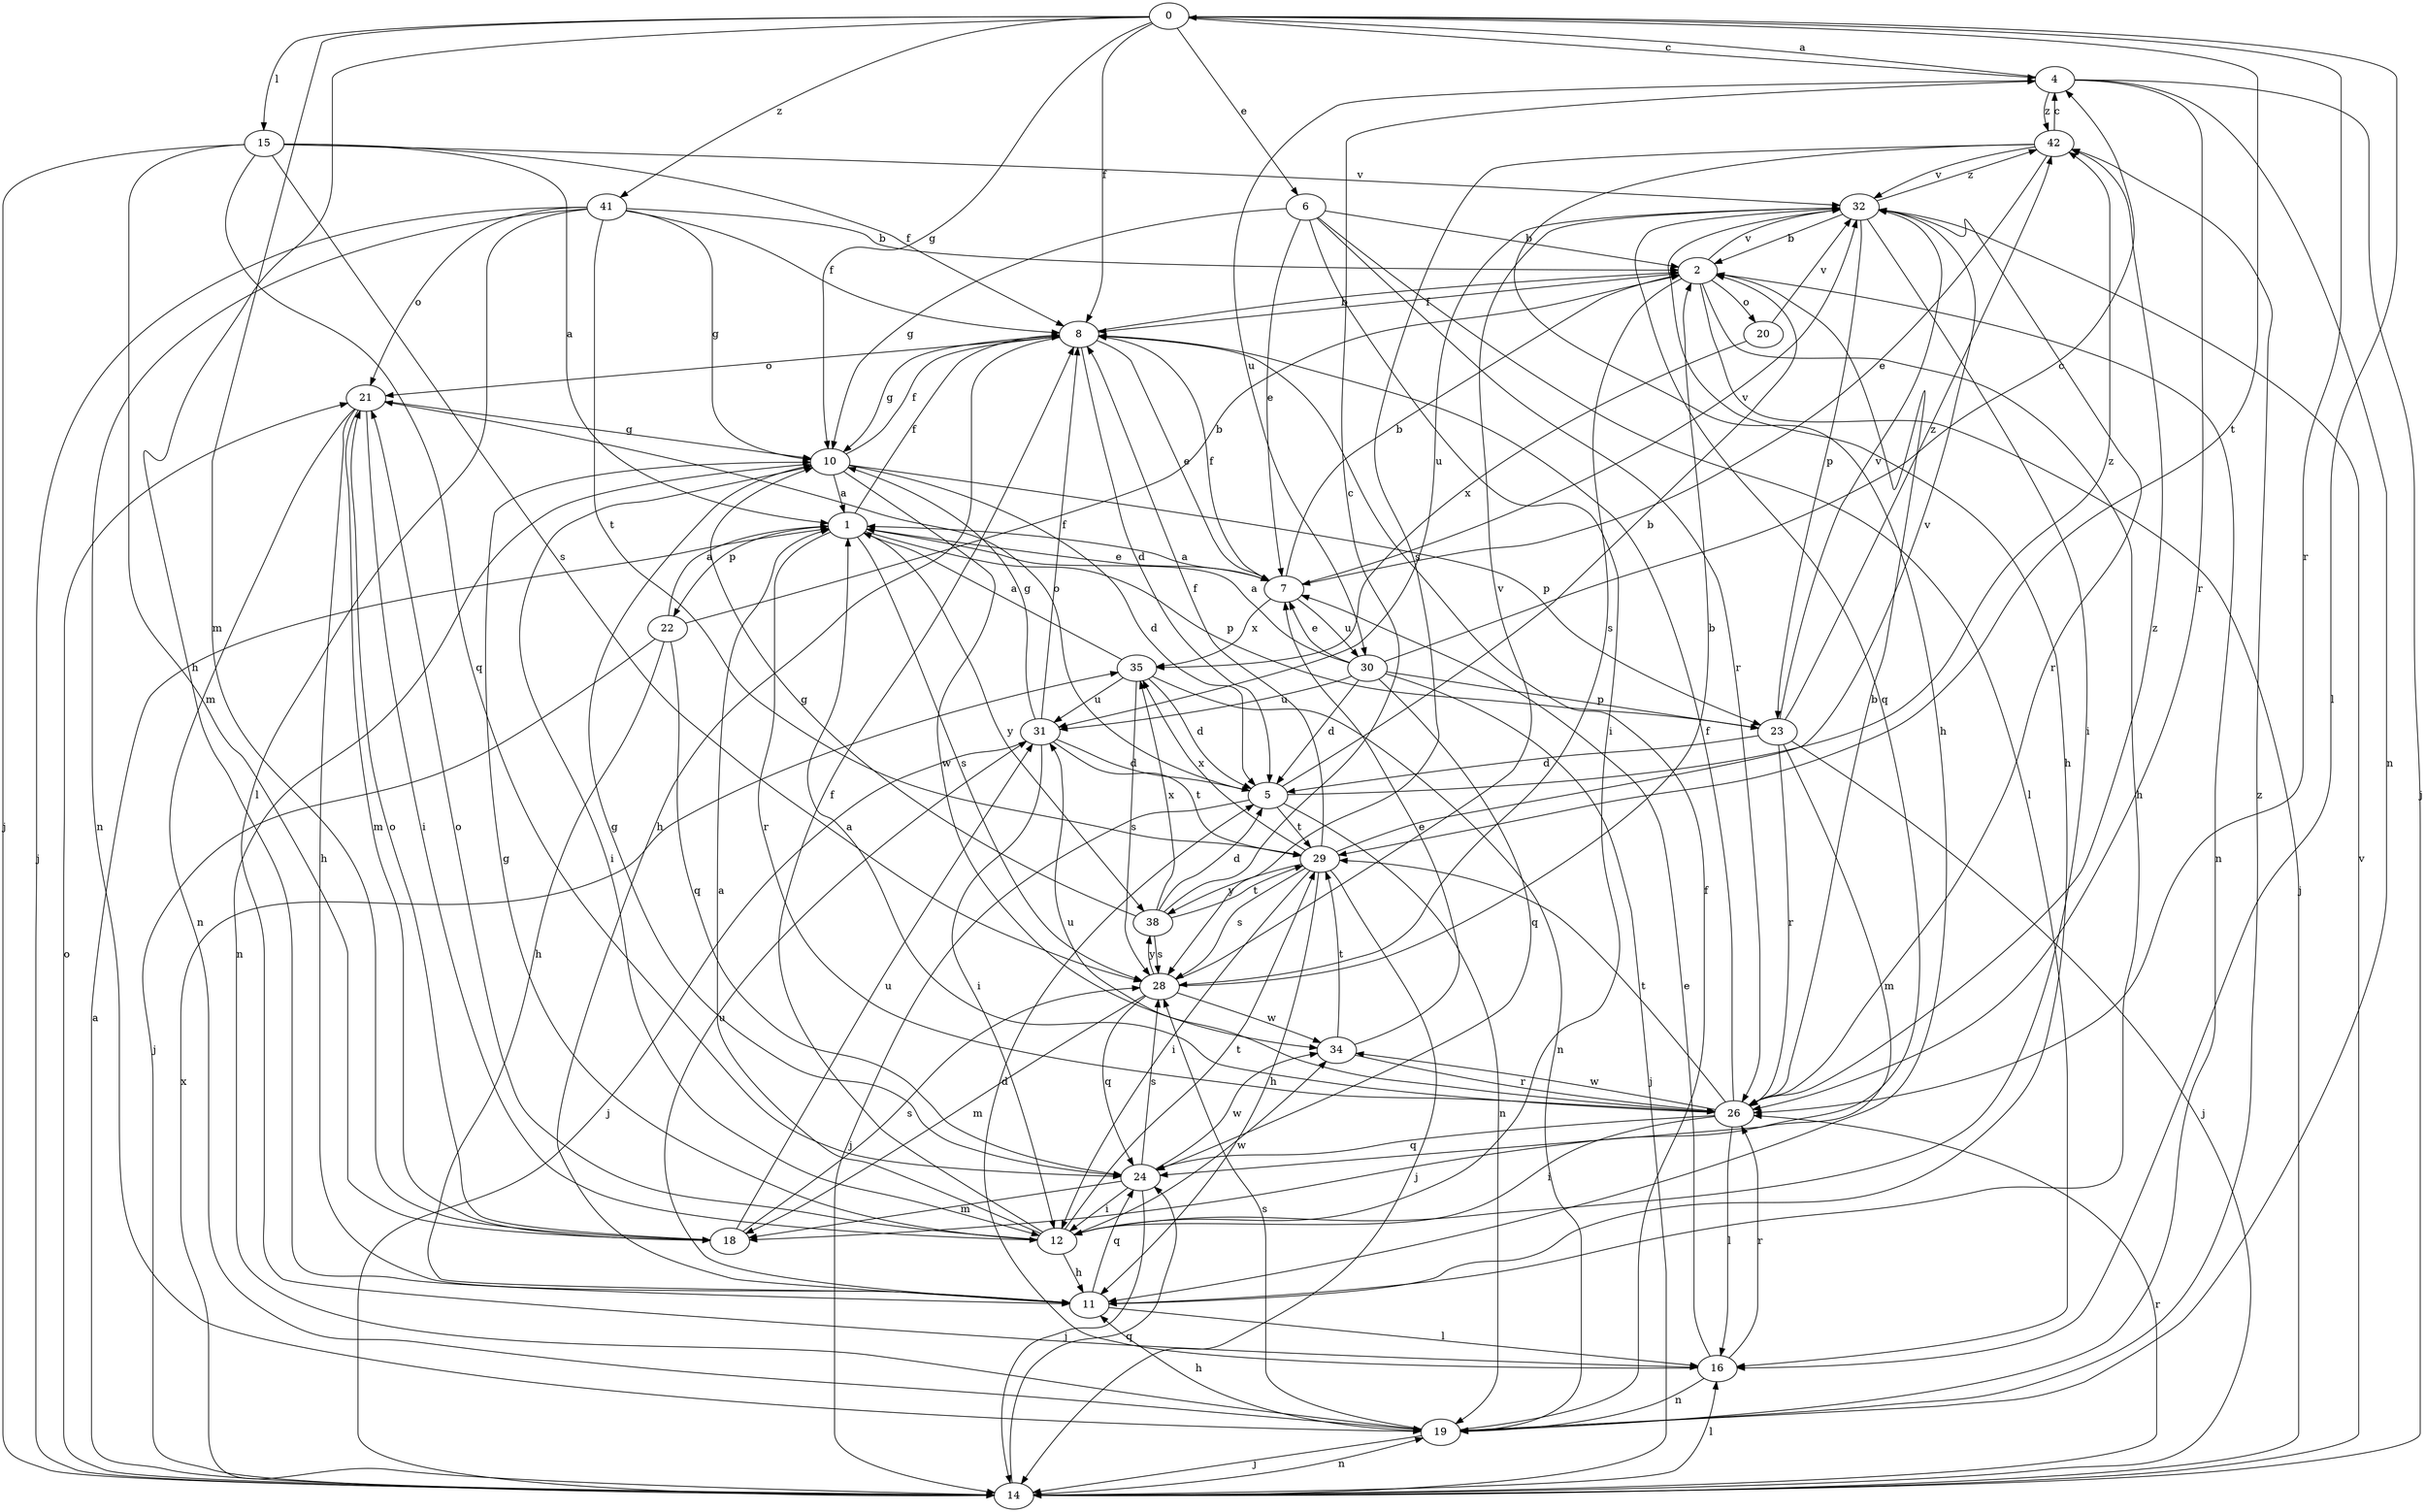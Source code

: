 strict digraph  {
0;
1;
2;
4;
5;
6;
7;
8;
10;
11;
12;
14;
15;
16;
18;
19;
20;
21;
22;
23;
24;
26;
28;
29;
30;
31;
32;
34;
35;
38;
41;
42;
0 -> 4  [label=c];
0 -> 6  [label=e];
0 -> 8  [label=f];
0 -> 10  [label=g];
0 -> 11  [label=h];
0 -> 15  [label=l];
0 -> 16  [label=l];
0 -> 18  [label=m];
0 -> 26  [label=r];
0 -> 29  [label=t];
0 -> 41  [label=z];
1 -> 7  [label=e];
1 -> 8  [label=f];
1 -> 22  [label=p];
1 -> 23  [label=p];
1 -> 26  [label=r];
1 -> 28  [label=s];
1 -> 38  [label=y];
2 -> 8  [label=f];
2 -> 11  [label=h];
2 -> 14  [label=j];
2 -> 19  [label=n];
2 -> 20  [label=o];
2 -> 28  [label=s];
2 -> 32  [label=v];
4 -> 0  [label=a];
4 -> 14  [label=j];
4 -> 19  [label=n];
4 -> 26  [label=r];
4 -> 30  [label=u];
4 -> 42  [label=z];
5 -> 2  [label=b];
5 -> 14  [label=j];
5 -> 19  [label=n];
5 -> 21  [label=o];
5 -> 29  [label=t];
5 -> 42  [label=z];
6 -> 2  [label=b];
6 -> 7  [label=e];
6 -> 10  [label=g];
6 -> 12  [label=i];
6 -> 16  [label=l];
6 -> 26  [label=r];
7 -> 1  [label=a];
7 -> 2  [label=b];
7 -> 8  [label=f];
7 -> 30  [label=u];
7 -> 32  [label=v];
7 -> 35  [label=x];
8 -> 2  [label=b];
8 -> 5  [label=d];
8 -> 7  [label=e];
8 -> 10  [label=g];
8 -> 11  [label=h];
8 -> 21  [label=o];
10 -> 1  [label=a];
10 -> 5  [label=d];
10 -> 8  [label=f];
10 -> 12  [label=i];
10 -> 19  [label=n];
10 -> 23  [label=p];
10 -> 34  [label=w];
11 -> 16  [label=l];
11 -> 24  [label=q];
11 -> 31  [label=u];
12 -> 1  [label=a];
12 -> 8  [label=f];
12 -> 10  [label=g];
12 -> 11  [label=h];
12 -> 21  [label=o];
12 -> 29  [label=t];
12 -> 34  [label=w];
14 -> 1  [label=a];
14 -> 16  [label=l];
14 -> 19  [label=n];
14 -> 21  [label=o];
14 -> 24  [label=q];
14 -> 26  [label=r];
14 -> 32  [label=v];
14 -> 35  [label=x];
15 -> 1  [label=a];
15 -> 8  [label=f];
15 -> 14  [label=j];
15 -> 18  [label=m];
15 -> 24  [label=q];
15 -> 28  [label=s];
15 -> 32  [label=v];
16 -> 5  [label=d];
16 -> 7  [label=e];
16 -> 19  [label=n];
16 -> 26  [label=r];
18 -> 21  [label=o];
18 -> 28  [label=s];
18 -> 31  [label=u];
19 -> 8  [label=f];
19 -> 11  [label=h];
19 -> 14  [label=j];
19 -> 28  [label=s];
19 -> 42  [label=z];
20 -> 32  [label=v];
20 -> 35  [label=x];
21 -> 10  [label=g];
21 -> 11  [label=h];
21 -> 12  [label=i];
21 -> 18  [label=m];
21 -> 19  [label=n];
22 -> 1  [label=a];
22 -> 2  [label=b];
22 -> 11  [label=h];
22 -> 14  [label=j];
22 -> 24  [label=q];
23 -> 5  [label=d];
23 -> 14  [label=j];
23 -> 18  [label=m];
23 -> 26  [label=r];
23 -> 32  [label=v];
23 -> 42  [label=z];
24 -> 10  [label=g];
24 -> 12  [label=i];
24 -> 14  [label=j];
24 -> 18  [label=m];
24 -> 28  [label=s];
24 -> 34  [label=w];
26 -> 1  [label=a];
26 -> 2  [label=b];
26 -> 8  [label=f];
26 -> 12  [label=i];
26 -> 16  [label=l];
26 -> 24  [label=q];
26 -> 29  [label=t];
26 -> 31  [label=u];
26 -> 34  [label=w];
26 -> 42  [label=z];
28 -> 2  [label=b];
28 -> 18  [label=m];
28 -> 24  [label=q];
28 -> 32  [label=v];
28 -> 34  [label=w];
28 -> 38  [label=y];
29 -> 8  [label=f];
29 -> 11  [label=h];
29 -> 12  [label=i];
29 -> 14  [label=j];
29 -> 28  [label=s];
29 -> 32  [label=v];
29 -> 35  [label=x];
29 -> 38  [label=y];
30 -> 1  [label=a];
30 -> 4  [label=c];
30 -> 5  [label=d];
30 -> 7  [label=e];
30 -> 14  [label=j];
30 -> 23  [label=p];
30 -> 24  [label=q];
30 -> 31  [label=u];
31 -> 5  [label=d];
31 -> 8  [label=f];
31 -> 10  [label=g];
31 -> 12  [label=i];
31 -> 14  [label=j];
31 -> 29  [label=t];
32 -> 2  [label=b];
32 -> 11  [label=h];
32 -> 12  [label=i];
32 -> 23  [label=p];
32 -> 24  [label=q];
32 -> 26  [label=r];
32 -> 31  [label=u];
32 -> 42  [label=z];
34 -> 7  [label=e];
34 -> 26  [label=r];
34 -> 29  [label=t];
35 -> 1  [label=a];
35 -> 5  [label=d];
35 -> 19  [label=n];
35 -> 28  [label=s];
35 -> 31  [label=u];
38 -> 4  [label=c];
38 -> 5  [label=d];
38 -> 10  [label=g];
38 -> 28  [label=s];
38 -> 29  [label=t];
38 -> 35  [label=x];
41 -> 2  [label=b];
41 -> 8  [label=f];
41 -> 10  [label=g];
41 -> 14  [label=j];
41 -> 16  [label=l];
41 -> 19  [label=n];
41 -> 21  [label=o];
41 -> 29  [label=t];
42 -> 4  [label=c];
42 -> 7  [label=e];
42 -> 11  [label=h];
42 -> 28  [label=s];
42 -> 32  [label=v];
}
